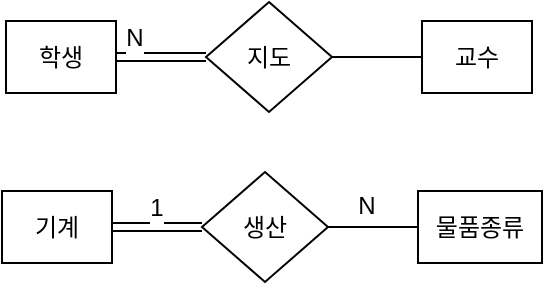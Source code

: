 <mxfile version="26.0.11">
  <diagram name="페이지-1" id="pJFXeUfrOZDQJaGf4EEy">
    <mxGraphModel dx="574" dy="734" grid="0" gridSize="10" guides="0" tooltips="1" connect="1" arrows="1" fold="1" page="0" pageScale="1" pageWidth="827" pageHeight="1169" math="0" shadow="0">
      <root>
        <mxCell id="0" />
        <mxCell id="1" parent="0" />
        <mxCell id="FF7xb8OBf-z3pc8I-94P-4" value="" style="edgeStyle=none;curved=1;rounded=0;orthogonalLoop=1;jettySize=auto;html=1;fontSize=12;endArrow=none;startFill=0;shape=link;exitX=1;exitY=0.5;exitDx=0;exitDy=0;" parent="1" source="YlHFf2ys7z0UBV_sVxyH-1" target="FF7xb8OBf-z3pc8I-94P-2" edge="1">
          <mxGeometry relative="1" as="geometry" />
        </mxCell>
        <mxCell id="FF7xb8OBf-z3pc8I-94P-6" value="N" style="edgeLabel;html=1;align=center;verticalAlign=middle;resizable=0;points=[];fontSize=12;" parent="FF7xb8OBf-z3pc8I-94P-4" vertex="1" connectable="0">
          <mxGeometry x="-0.414" y="2" relative="1" as="geometry">
            <mxPoint x="-4" y="-8" as="offset" />
          </mxGeometry>
        </mxCell>
        <mxCell id="FF7xb8OBf-z3pc8I-94P-2" value="지도" style="rhombus;whiteSpace=wrap;html=1;" parent="1" vertex="1">
          <mxGeometry x="140" y="160" width="63" height="55" as="geometry" />
        </mxCell>
        <mxCell id="FF7xb8OBf-z3pc8I-94P-5" value="" style="edgeStyle=none;curved=1;rounded=0;orthogonalLoop=1;jettySize=auto;html=1;fontSize=12;endArrow=none;startFill=0;exitX=0;exitY=0.5;exitDx=0;exitDy=0;" parent="1" source="YlHFf2ys7z0UBV_sVxyH-3" target="FF7xb8OBf-z3pc8I-94P-2" edge="1">
          <mxGeometry relative="1" as="geometry" />
        </mxCell>
        <mxCell id="YlHFf2ys7z0UBV_sVxyH-1" value="학생" style="rounded=0;whiteSpace=wrap;html=1;" vertex="1" parent="1">
          <mxGeometry x="40" y="169.5" width="55" height="36" as="geometry" />
        </mxCell>
        <mxCell id="YlHFf2ys7z0UBV_sVxyH-3" value="교수" style="rounded=0;whiteSpace=wrap;html=1;" vertex="1" parent="1">
          <mxGeometry x="248" y="169.5" width="55" height="36" as="geometry" />
        </mxCell>
        <mxCell id="YlHFf2ys7z0UBV_sVxyH-4" value="" style="edgeStyle=none;curved=1;rounded=0;orthogonalLoop=1;jettySize=auto;html=1;fontSize=12;endArrow=none;startFill=0;shape=link;exitX=1;exitY=0.5;exitDx=0;exitDy=0;" edge="1" parent="1" source="YlHFf2ys7z0UBV_sVxyH-8" target="YlHFf2ys7z0UBV_sVxyH-6">
          <mxGeometry relative="1" as="geometry" />
        </mxCell>
        <mxCell id="YlHFf2ys7z0UBV_sVxyH-5" value="1" style="edgeLabel;html=1;align=center;verticalAlign=middle;resizable=0;points=[];fontSize=12;" vertex="1" connectable="0" parent="YlHFf2ys7z0UBV_sVxyH-4">
          <mxGeometry x="-0.414" y="2" relative="1" as="geometry">
            <mxPoint x="9" y="-8" as="offset" />
          </mxGeometry>
        </mxCell>
        <mxCell id="YlHFf2ys7z0UBV_sVxyH-6" value="생산" style="rhombus;whiteSpace=wrap;html=1;" vertex="1" parent="1">
          <mxGeometry x="138" y="245" width="63" height="55" as="geometry" />
        </mxCell>
        <mxCell id="YlHFf2ys7z0UBV_sVxyH-7" value="" style="edgeStyle=none;curved=1;rounded=0;orthogonalLoop=1;jettySize=auto;html=1;fontSize=12;endArrow=none;startFill=0;exitX=0;exitY=0.5;exitDx=0;exitDy=0;" edge="1" parent="1" source="YlHFf2ys7z0UBV_sVxyH-9" target="YlHFf2ys7z0UBV_sVxyH-6">
          <mxGeometry relative="1" as="geometry" />
        </mxCell>
        <mxCell id="YlHFf2ys7z0UBV_sVxyH-10" value="N" style="edgeLabel;html=1;align=center;verticalAlign=middle;resizable=0;points=[];fontSize=12;" vertex="1" connectable="0" parent="YlHFf2ys7z0UBV_sVxyH-7">
          <mxGeometry x="0.2" y="-3" relative="1" as="geometry">
            <mxPoint x="1" y="-8" as="offset" />
          </mxGeometry>
        </mxCell>
        <mxCell id="YlHFf2ys7z0UBV_sVxyH-8" value="기계" style="rounded=0;whiteSpace=wrap;html=1;" vertex="1" parent="1">
          <mxGeometry x="38" y="254.5" width="55" height="36" as="geometry" />
        </mxCell>
        <mxCell id="YlHFf2ys7z0UBV_sVxyH-9" value="물품종류" style="rounded=0;whiteSpace=wrap;html=1;" vertex="1" parent="1">
          <mxGeometry x="246" y="254.5" width="62" height="36" as="geometry" />
        </mxCell>
      </root>
    </mxGraphModel>
  </diagram>
</mxfile>
